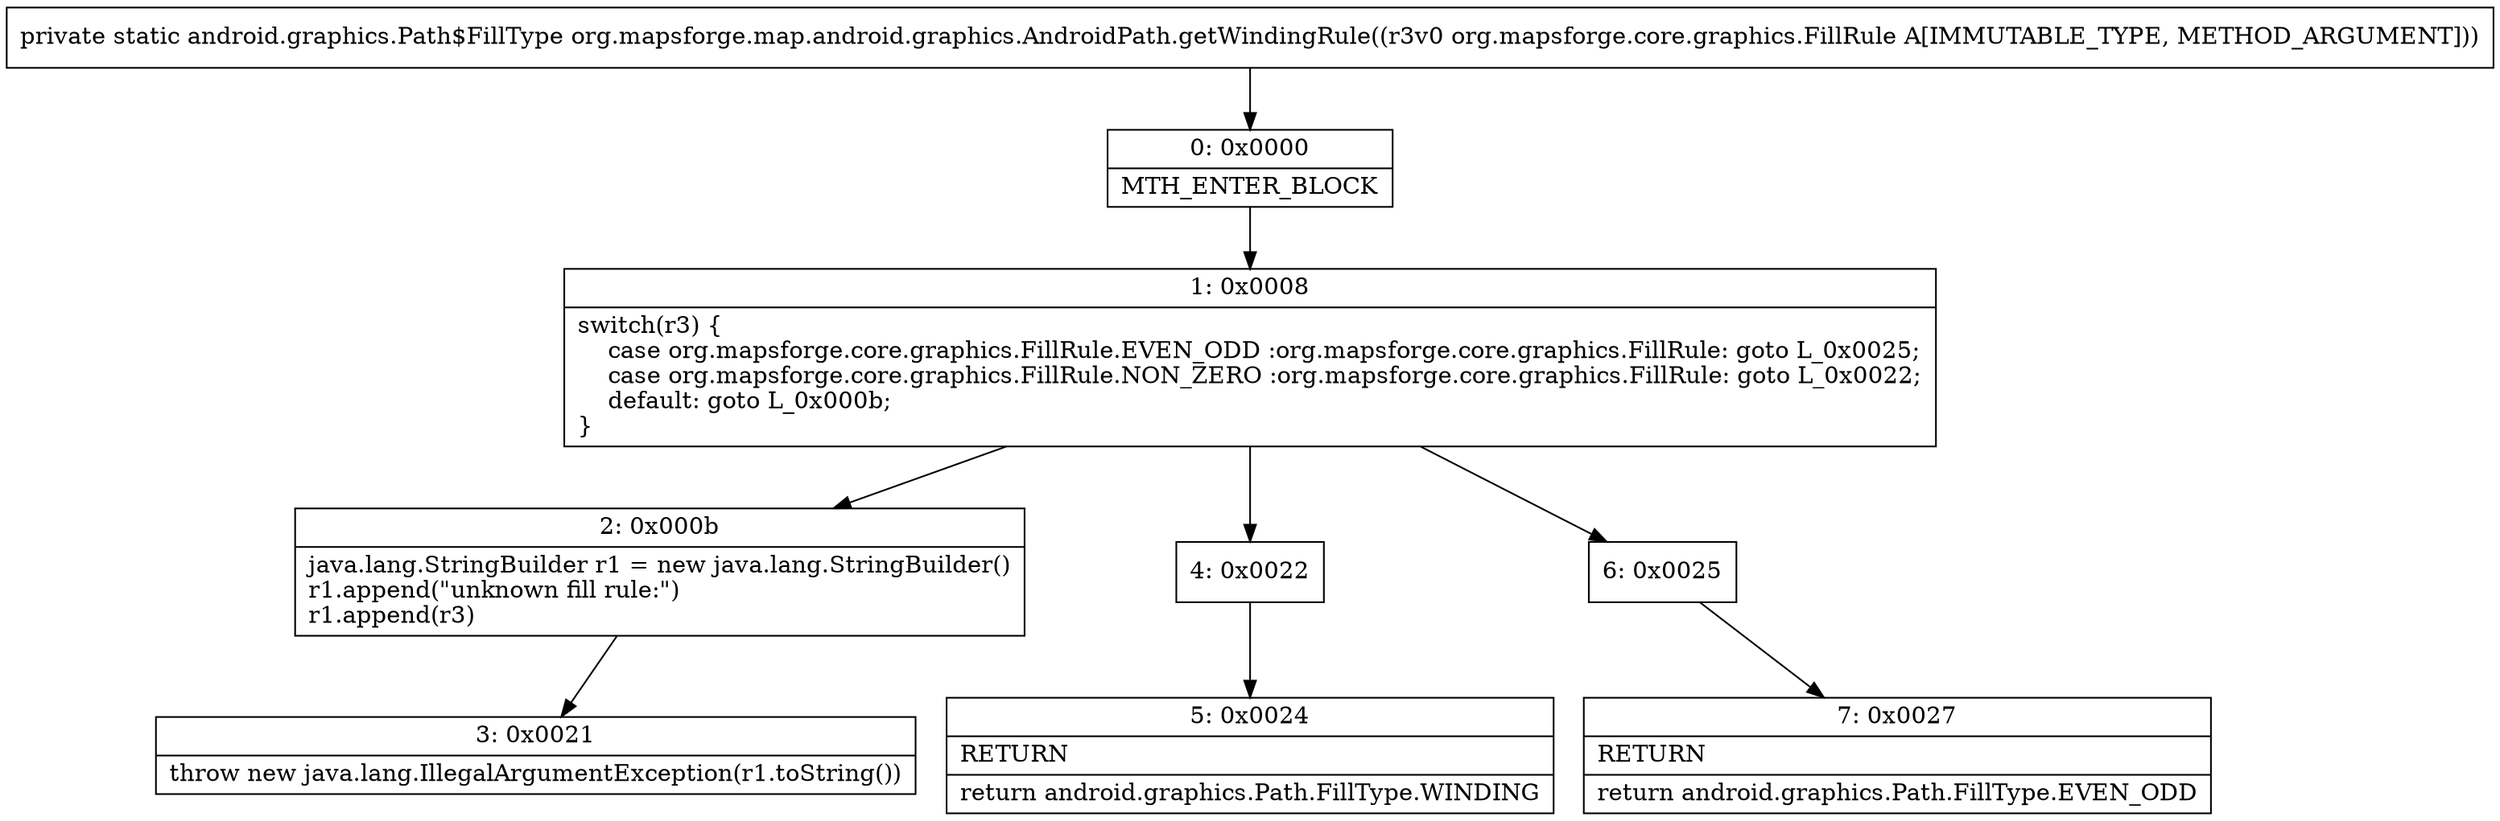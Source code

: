 digraph "CFG fororg.mapsforge.map.android.graphics.AndroidPath.getWindingRule(Lorg\/mapsforge\/core\/graphics\/FillRule;)Landroid\/graphics\/Path$FillType;" {
Node_0 [shape=record,label="{0\:\ 0x0000|MTH_ENTER_BLOCK\l}"];
Node_1 [shape=record,label="{1\:\ 0x0008|switch(r3) \{\l    case org.mapsforge.core.graphics.FillRule.EVEN_ODD :org.mapsforge.core.graphics.FillRule: goto L_0x0025;\l    case org.mapsforge.core.graphics.FillRule.NON_ZERO :org.mapsforge.core.graphics.FillRule: goto L_0x0022;\l    default: goto L_0x000b;\l\}\l}"];
Node_2 [shape=record,label="{2\:\ 0x000b|java.lang.StringBuilder r1 = new java.lang.StringBuilder()\lr1.append(\"unknown fill rule:\")\lr1.append(r3)\l}"];
Node_3 [shape=record,label="{3\:\ 0x0021|throw new java.lang.IllegalArgumentException(r1.toString())\l}"];
Node_4 [shape=record,label="{4\:\ 0x0022}"];
Node_5 [shape=record,label="{5\:\ 0x0024|RETURN\l|return android.graphics.Path.FillType.WINDING\l}"];
Node_6 [shape=record,label="{6\:\ 0x0025}"];
Node_7 [shape=record,label="{7\:\ 0x0027|RETURN\l|return android.graphics.Path.FillType.EVEN_ODD\l}"];
MethodNode[shape=record,label="{private static android.graphics.Path$FillType org.mapsforge.map.android.graphics.AndroidPath.getWindingRule((r3v0 org.mapsforge.core.graphics.FillRule A[IMMUTABLE_TYPE, METHOD_ARGUMENT])) }"];
MethodNode -> Node_0;
Node_0 -> Node_1;
Node_1 -> Node_2;
Node_1 -> Node_4;
Node_1 -> Node_6;
Node_2 -> Node_3;
Node_4 -> Node_5;
Node_6 -> Node_7;
}

